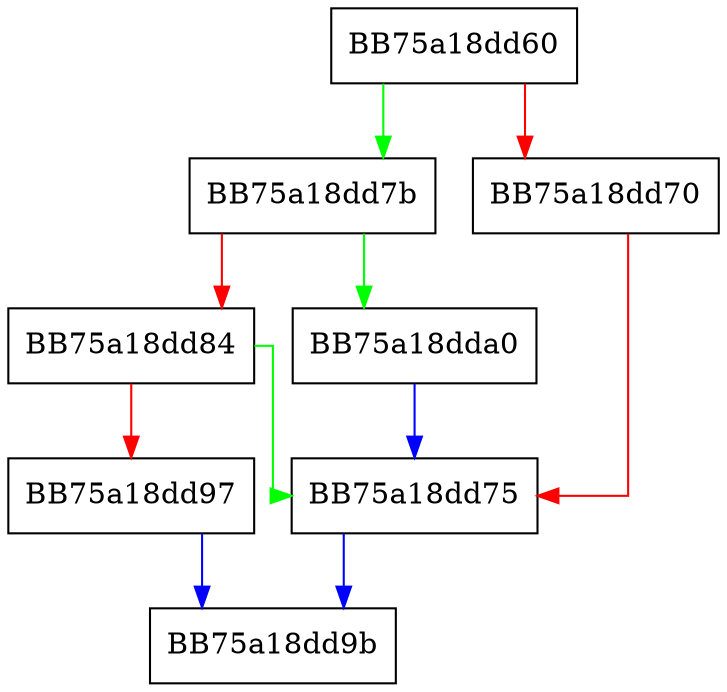 digraph vfo_read {
  node [shape="box"];
  graph [splines=ortho];
  BB75a18dd60 -> BB75a18dd7b [color="green"];
  BB75a18dd60 -> BB75a18dd70 [color="red"];
  BB75a18dd70 -> BB75a18dd75 [color="red"];
  BB75a18dd75 -> BB75a18dd9b [color="blue"];
  BB75a18dd7b -> BB75a18dda0 [color="green"];
  BB75a18dd7b -> BB75a18dd84 [color="red"];
  BB75a18dd84 -> BB75a18dd75 [color="green"];
  BB75a18dd84 -> BB75a18dd97 [color="red"];
  BB75a18dd97 -> BB75a18dd9b [color="blue"];
  BB75a18dda0 -> BB75a18dd75 [color="blue"];
}